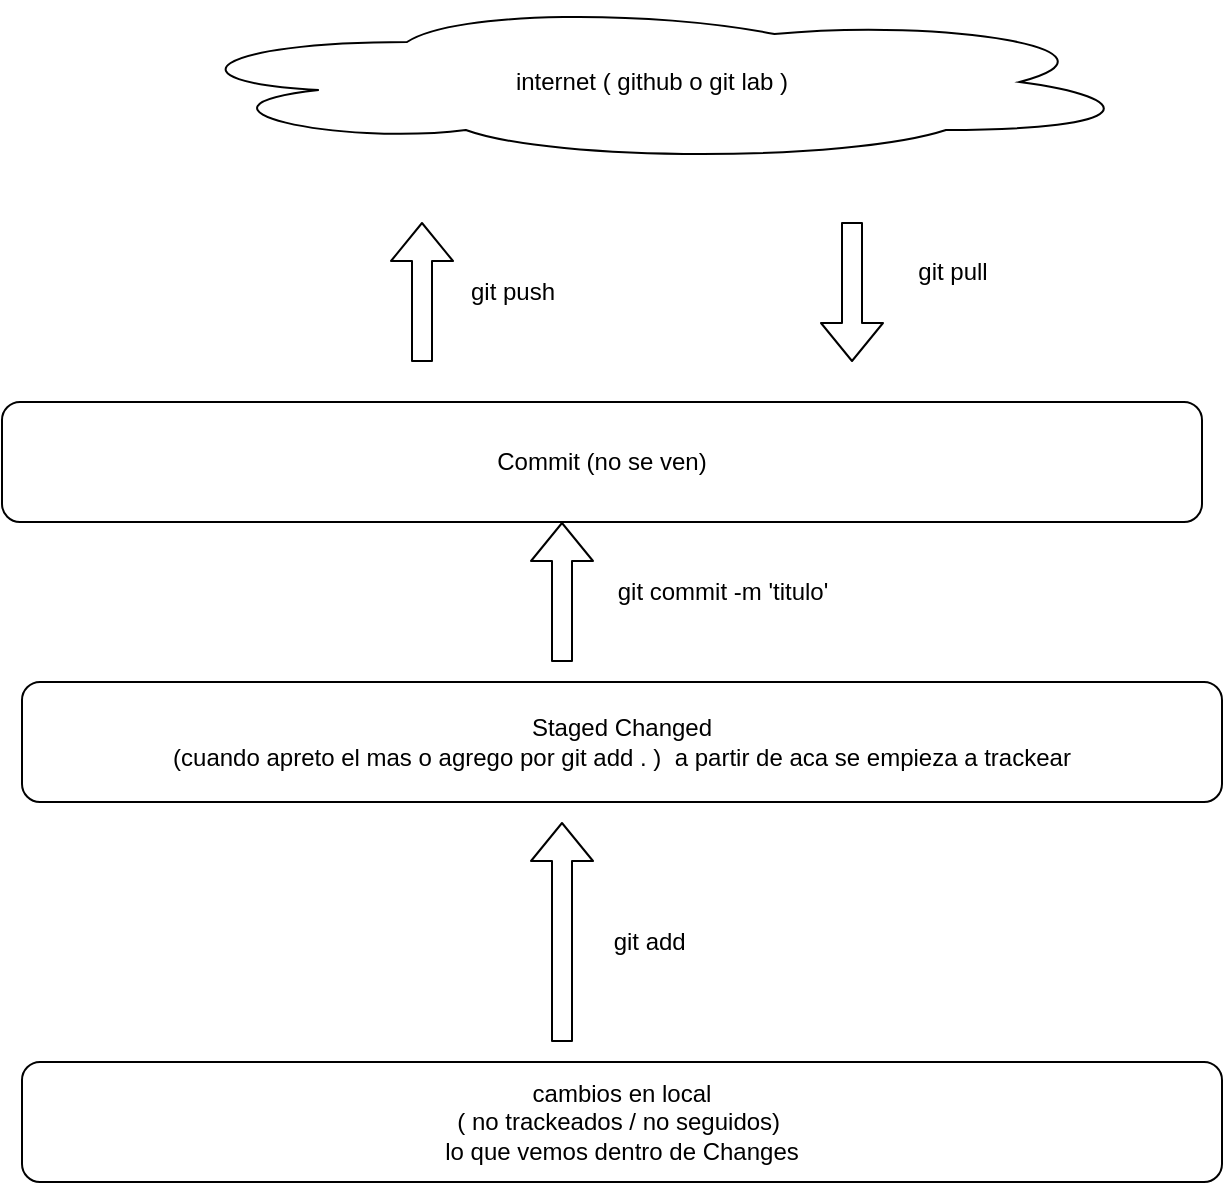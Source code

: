 <mxfile>
    <diagram id="pUaGf_WbPtLbyHNYLtzW" name="Page-1">
        <mxGraphModel dx="1423" dy="605" grid="1" gridSize="10" guides="1" tooltips="1" connect="1" arrows="1" fold="1" page="1" pageScale="1" pageWidth="850" pageHeight="1100" math="0" shadow="0">
            <root>
                <mxCell id="0"/>
                <mxCell id="1" parent="0"/>
                <mxCell id="2" value="internet ( github o git lab )" style="ellipse;shape=cloud;whiteSpace=wrap;html=1;" vertex="1" parent="1">
                    <mxGeometry x="150" y="50" width="490" height="80" as="geometry"/>
                </mxCell>
                <mxCell id="3" value="cambios en local &lt;br&gt;( no trackeados / no seguidos)&amp;nbsp;&lt;br&gt;lo que vemos dentro de Changes" style="rounded=1;whiteSpace=wrap;html=1;" vertex="1" parent="1">
                    <mxGeometry x="80" y="580" width="600" height="60" as="geometry"/>
                </mxCell>
                <mxCell id="4" value="Staged Changed &lt;br&gt;(cuando apreto el mas o agrego por git add . )&amp;nbsp; a partir de aca se empieza a trackear" style="rounded=1;whiteSpace=wrap;html=1;" vertex="1" parent="1">
                    <mxGeometry x="80" y="390" width="600" height="60" as="geometry"/>
                </mxCell>
                <mxCell id="5" value="" style="shape=flexArrow;endArrow=classic;html=1;" edge="1" parent="1">
                    <mxGeometry width="50" height="50" relative="1" as="geometry">
                        <mxPoint x="350" y="570" as="sourcePoint"/>
                        <mxPoint x="350" y="460" as="targetPoint"/>
                    </mxGeometry>
                </mxCell>
                <mxCell id="6" value="git add&amp;nbsp;" style="text;html=1;align=center;verticalAlign=middle;resizable=0;points=[];autosize=1;strokeColor=none;fillColor=none;" vertex="1" parent="1">
                    <mxGeometry x="365" y="505" width="60" height="30" as="geometry"/>
                </mxCell>
                <mxCell id="7" value="Commit (no se ven)" style="rounded=1;whiteSpace=wrap;html=1;" vertex="1" parent="1">
                    <mxGeometry x="70" y="250" width="600" height="60" as="geometry"/>
                </mxCell>
                <mxCell id="8" value="" style="shape=flexArrow;endArrow=classic;html=1;" edge="1" parent="1">
                    <mxGeometry width="50" height="50" relative="1" as="geometry">
                        <mxPoint x="350" y="380" as="sourcePoint"/>
                        <mxPoint x="350" y="310" as="targetPoint"/>
                    </mxGeometry>
                </mxCell>
                <mxCell id="9" value="git commit -m 'titulo'" style="text;html=1;align=center;verticalAlign=middle;resizable=0;points=[];autosize=1;strokeColor=none;fillColor=none;" vertex="1" parent="1">
                    <mxGeometry x="365" y="330" width="130" height="30" as="geometry"/>
                </mxCell>
                <mxCell id="10" value="" style="shape=flexArrow;endArrow=classic;html=1;" edge="1" parent="1">
                    <mxGeometry width="50" height="50" relative="1" as="geometry">
                        <mxPoint x="280" y="230" as="sourcePoint"/>
                        <mxPoint x="280" y="160" as="targetPoint"/>
                    </mxGeometry>
                </mxCell>
                <mxCell id="11" value="git push" style="text;html=1;align=center;verticalAlign=middle;resizable=0;points=[];autosize=1;strokeColor=none;fillColor=none;" vertex="1" parent="1">
                    <mxGeometry x="290" y="180" width="70" height="30" as="geometry"/>
                </mxCell>
                <mxCell id="12" value="" style="shape=flexArrow;endArrow=classic;html=1;" edge="1" parent="1">
                    <mxGeometry width="50" height="50" relative="1" as="geometry">
                        <mxPoint x="495" y="160" as="sourcePoint"/>
                        <mxPoint x="495" y="230" as="targetPoint"/>
                    </mxGeometry>
                </mxCell>
                <mxCell id="13" value="git pull" style="text;html=1;align=center;verticalAlign=middle;resizable=0;points=[];autosize=1;strokeColor=none;fillColor=none;" vertex="1" parent="1">
                    <mxGeometry x="515" y="170" width="60" height="30" as="geometry"/>
                </mxCell>
            </root>
        </mxGraphModel>
    </diagram>
</mxfile>